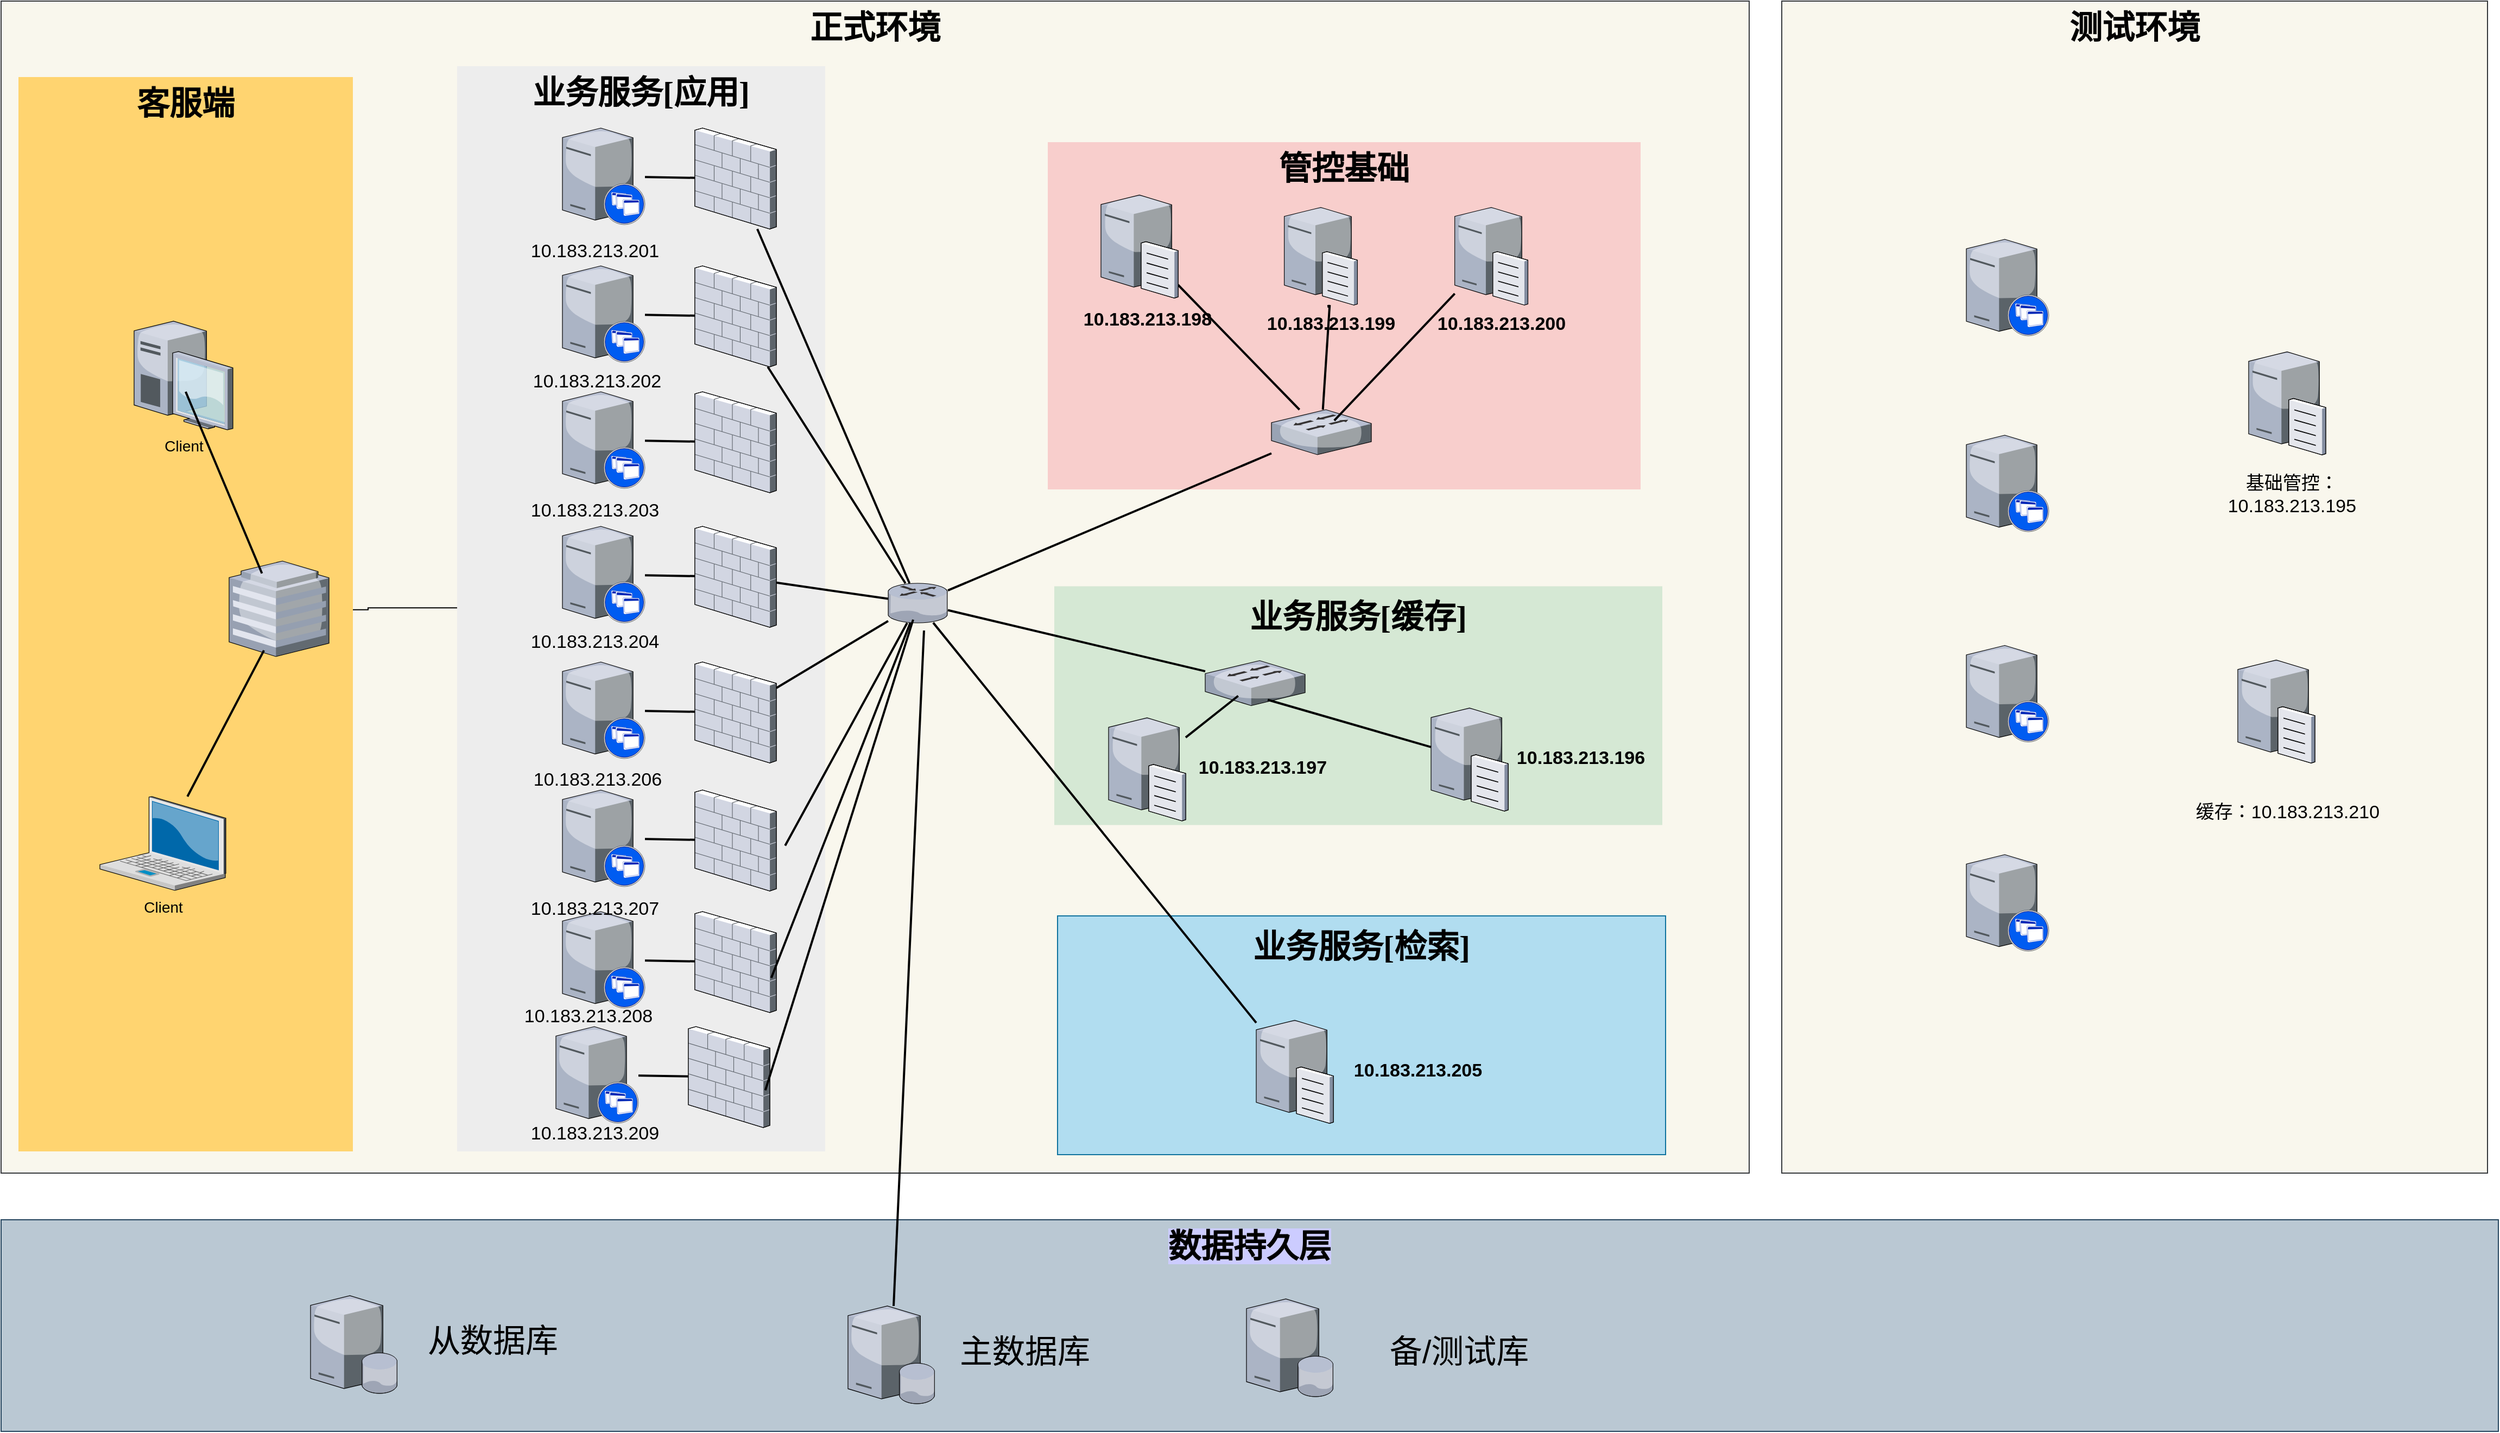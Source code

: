 <mxfile version="20.7.4" type="github">
  <diagram name="Page-1" id="e3a06f82-3646-2815-327d-82caf3d4e204">
    <mxGraphModel dx="2607" dy="1389" grid="1" gridSize="10" guides="1" tooltips="1" connect="1" arrows="1" fold="1" page="1" pageScale="1.5" pageWidth="1169" pageHeight="826" background="none" math="0" shadow="0">
      <root>
        <mxCell id="0" style=";html=1;" />
        <mxCell id="1" style=";html=1;" parent="0" />
        <mxCell id="AShqDRB2V2RO8msGJ4xt-73" value="&lt;div style=&quot;text-align: left;&quot;&gt;&lt;font face=&quot;宋体&quot;&gt;&lt;span style=&quot;font-size: 30px;&quot;&gt;&lt;b&gt;正式环境&lt;/b&gt;&lt;/span&gt;&lt;/font&gt;&lt;/div&gt;" style="whiteSpace=wrap;html=1;fontSize=14;verticalAlign=top;fillColor=#f9f7ed;strokeColor=#36393d;" vertex="1" parent="1">
          <mxGeometry x="120" width="1610" height="1080" as="geometry" />
        </mxCell>
        <mxCell id="6a7d8f32e03d9370-61" value="&lt;b&gt;&lt;font style=&quot;font-size: 30px;&quot;&gt;管控基础&lt;/font&gt;&lt;/b&gt;" style="whiteSpace=wrap;html=1;fillColor=#f8cecc;fontSize=14;strokeColor=none;verticalAlign=top;" parent="1" vertex="1">
          <mxGeometry x="1084" y="130" width="546" height="320" as="geometry" />
        </mxCell>
        <mxCell id="6a7d8f32e03d9370-60" value="&lt;p style=&quot;text-indent: 0pt; text-align: left; vertical-align: middle; line-height: 12pt;&quot; class=&quot;MsoNormal&quot;&gt;&lt;b style=&quot;font-size: 30px;&quot;&gt;&lt;font style=&quot;font-size: 30px;&quot;&gt;&lt;span style=&quot;font-family: 宋体;&quot;&gt;业务服务[&lt;/span&gt;&lt;/font&gt;&lt;/b&gt;&lt;b style=&quot;font-family: 宋体; background-color: initial; text-align: center;&quot;&gt;&lt;span style=&quot;font-size: 30px;&quot;&gt;缓存]&lt;/span&gt;&lt;/b&gt;&lt;/p&gt;" style="whiteSpace=wrap;html=1;fillColor=#d5e8d4;fontSize=14;strokeColor=none;verticalAlign=top;" parent="1" vertex="1">
          <mxGeometry x="1090" y="539.25" width="560" height="220" as="geometry" />
        </mxCell>
        <mxCell id="AShqDRB2V2RO8msGJ4xt-65" value="" style="edgeStyle=orthogonalEdgeStyle;rounded=0;orthogonalLoop=1;jettySize=auto;html=1;fontSize=17;entryX=0.932;entryY=0.681;entryDx=0;entryDy=0;entryPerimeter=0;" edge="1" parent="1">
          <mxGeometry relative="1" as="geometry">
            <mxPoint x="540" y="559.091" as="sourcePoint" />
            <mxPoint x="375.744" y="560.928" as="targetPoint" />
            <Array as="points">
              <mxPoint x="458" y="559" />
              <mxPoint x="458" y="561" />
            </Array>
          </mxGeometry>
        </mxCell>
        <mxCell id="6a7d8f32e03d9370-59" value="&lt;b style=&quot;border-color: var(--border-color); text-align: left; font-size: 30px;&quot;&gt;&lt;font style=&quot;border-color: var(--border-color);&quot;&gt;&lt;span style=&quot;border-color: var(--border-color); font-family: 宋体;&quot;&gt;业务服务[应用&lt;/span&gt;&lt;/font&gt;&lt;/b&gt;&lt;b style=&quot;border-color: var(--border-color); background-color: initial; font-family: 宋体;&quot;&gt;&lt;span style=&quot;border-color: var(--border-color); font-size: 30px;&quot;&gt;]&lt;/span&gt;&lt;/b&gt;" style="whiteSpace=wrap;html=1;fillColor=#EDEDED;fontSize=14;strokeColor=none;verticalAlign=top;" parent="1" vertex="1">
          <mxGeometry x="540" y="60" width="339" height="1000" as="geometry" />
        </mxCell>
        <mxCell id="6a7d8f32e03d9370-57" value="&lt;div style=&quot;text-align: left;&quot;&gt;&lt;font face=&quot;宋体&quot;&gt;&lt;span style=&quot;font-size: 30px;&quot;&gt;&lt;b&gt;客服端&lt;/b&gt;&lt;/span&gt;&lt;/font&gt;&lt;/div&gt;" style="whiteSpace=wrap;html=1;fillColor=#FFD470;gradientColor=none;fontSize=14;strokeColor=none;verticalAlign=top;" parent="1" vertex="1">
          <mxGeometry x="136" y="70" width="308" height="990" as="geometry" />
        </mxCell>
        <mxCell id="6a7d8f32e03d9370-2" value="Client" style="verticalLabelPosition=bottom;aspect=fixed;html=1;verticalAlign=top;strokeColor=none;shape=mxgraph.citrix.laptop_2;fillColor=#66B2FF;gradientColor=#0066CC;fontSize=14;" parent="1" vertex="1">
          <mxGeometry x="211.0" y="733" width="116" height="86.5" as="geometry" />
        </mxCell>
        <mxCell id="6a7d8f32e03d9370-5" value="Client" style="verticalLabelPosition=bottom;aspect=fixed;html=1;verticalAlign=top;strokeColor=none;shape=mxgraph.citrix.desktop;fillColor=#66B2FF;gradientColor=#0066CC;fontSize=14;" parent="1" vertex="1">
          <mxGeometry x="242.5" y="294.9" width="91" height="100.2" as="geometry" />
        </mxCell>
        <mxCell id="6a7d8f32e03d9370-39" style="edgeStyle=none;rounded=0;html=1;startSize=10;endSize=10;jettySize=auto;orthogonalLoop=1;fontSize=14;endArrow=none;endFill=0;strokeWidth=2;" parent="1" source="6a7d8f32e03d9370-8" target="6a7d8f32e03d9370-21" edge="1">
          <mxGeometry relative="1" as="geometry">
            <mxPoint x="737" y="760" as="targetPoint" />
          </mxGeometry>
        </mxCell>
        <mxCell id="6a7d8f32e03d9370-8" value="" style="verticalLabelPosition=bottom;aspect=fixed;html=1;verticalAlign=top;strokeColor=none;shape=mxgraph.citrix.xenapp_server;fillColor=#66B2FF;gradientColor=#0066CC;fontSize=14;" parent="1" vertex="1">
          <mxGeometry x="637.0" y="727" width="76" height="89" as="geometry" />
        </mxCell>
        <mxCell id="6a7d8f32e03d9370-40" style="edgeStyle=none;rounded=0;html=1;startSize=10;endSize=10;jettySize=auto;orthogonalLoop=1;fontSize=14;endArrow=none;endFill=0;strokeWidth=2;" parent="1" source="6a7d8f32e03d9370-9" target="6a7d8f32e03d9370-20" edge="1">
          <mxGeometry relative="1" as="geometry" />
        </mxCell>
        <mxCell id="6a7d8f32e03d9370-9" value="" style="verticalLabelPosition=bottom;aspect=fixed;html=1;verticalAlign=top;strokeColor=none;shape=mxgraph.citrix.xenapp_server;fillColor=#66B2FF;gradientColor=#0066CC;fontSize=14;" parent="1" vertex="1">
          <mxGeometry x="637.0" y="609" width="76" height="89" as="geometry" />
        </mxCell>
        <mxCell id="6a7d8f32e03d9370-41" style="edgeStyle=none;rounded=0;html=1;startSize=10;endSize=10;jettySize=auto;orthogonalLoop=1;fontSize=14;endArrow=none;endFill=0;strokeWidth=2;" parent="1" source="6a7d8f32e03d9370-10" target="6a7d8f32e03d9370-19" edge="1">
          <mxGeometry relative="1" as="geometry" />
        </mxCell>
        <mxCell id="6a7d8f32e03d9370-10" value="" style="verticalLabelPosition=bottom;aspect=fixed;html=1;verticalAlign=top;strokeColor=none;shape=mxgraph.citrix.xenapp_server;fillColor=#66B2FF;gradientColor=#0066CC;fontSize=14;" parent="1" vertex="1">
          <mxGeometry x="637.0" y="484" width="76" height="89" as="geometry" />
        </mxCell>
        <mxCell id="6a7d8f32e03d9370-42" style="edgeStyle=none;rounded=0;html=1;startSize=10;endSize=10;jettySize=auto;orthogonalLoop=1;fontSize=14;endArrow=none;endFill=0;strokeWidth=2;" parent="1" source="6a7d8f32e03d9370-11" target="6a7d8f32e03d9370-18" edge="1">
          <mxGeometry relative="1" as="geometry" />
        </mxCell>
        <mxCell id="6a7d8f32e03d9370-11" value="" style="verticalLabelPosition=bottom;aspect=fixed;html=1;verticalAlign=top;strokeColor=none;shape=mxgraph.citrix.xenapp_server;fillColor=#66B2FF;gradientColor=#0066CC;fontSize=14;" parent="1" vertex="1">
          <mxGeometry x="637.0" y="244" width="76" height="89" as="geometry" />
        </mxCell>
        <mxCell id="6a7d8f32e03d9370-43" style="edgeStyle=none;rounded=0;html=1;startSize=10;endSize=10;jettySize=auto;orthogonalLoop=1;fontSize=14;endArrow=none;endFill=0;strokeWidth=2;" parent="1" source="6a7d8f32e03d9370-12" target="6a7d8f32e03d9370-17" edge="1">
          <mxGeometry relative="1" as="geometry" />
        </mxCell>
        <mxCell id="6a7d8f32e03d9370-12" value="" style="verticalLabelPosition=bottom;aspect=fixed;html=1;verticalAlign=top;strokeColor=none;shape=mxgraph.citrix.xenapp_server;fillColor=#66B2FF;gradientColor=#0066CC;fontSize=14;" parent="1" vertex="1">
          <mxGeometry x="637.0" y="117" width="76" height="89" as="geometry" />
        </mxCell>
        <mxCell id="6a7d8f32e03d9370-52" style="edgeStyle=none;rounded=0;html=1;startSize=10;endSize=10;jettySize=auto;orthogonalLoop=1;fontSize=14;endArrow=none;endFill=0;strokeWidth=2;" parent="1" source="6a7d8f32e03d9370-13" target="6a7d8f32e03d9370-26" edge="1">
          <mxGeometry relative="1" as="geometry" />
        </mxCell>
        <mxCell id="6a7d8f32e03d9370-13" value="" style="verticalLabelPosition=bottom;aspect=fixed;html=1;verticalAlign=top;strokeColor=none;shape=mxgraph.citrix.router;fillColor=#66B2FF;gradientColor=#0066CC;fontSize=14;" parent="1" vertex="1">
          <mxGeometry x="937" y="536.5" width="55" height="36.5" as="geometry" />
        </mxCell>
        <mxCell id="6a7d8f32e03d9370-44" style="edgeStyle=none;rounded=0;html=1;startSize=10;endSize=10;jettySize=auto;orthogonalLoop=1;fontSize=14;endArrow=none;endFill=0;strokeWidth=2;" parent="1" source="6a7d8f32e03d9370-17" target="6a7d8f32e03d9370-13" edge="1">
          <mxGeometry relative="1" as="geometry" />
        </mxCell>
        <mxCell id="6a7d8f32e03d9370-17" value="" style="verticalLabelPosition=bottom;aspect=fixed;html=1;verticalAlign=top;strokeColor=none;shape=mxgraph.citrix.firewall;fillColor=#66B2FF;gradientColor=#0066CC;fontSize=14;" parent="1" vertex="1">
          <mxGeometry x="759" y="117" width="75" height="93" as="geometry" />
        </mxCell>
        <mxCell id="6a7d8f32e03d9370-45" style="edgeStyle=none;rounded=0;html=1;startSize=10;endSize=10;jettySize=auto;orthogonalLoop=1;fontSize=14;endArrow=none;endFill=0;strokeWidth=2;" parent="1" source="6a7d8f32e03d9370-18" target="6a7d8f32e03d9370-13" edge="1">
          <mxGeometry relative="1" as="geometry" />
        </mxCell>
        <mxCell id="6a7d8f32e03d9370-18" value="" style="verticalLabelPosition=bottom;aspect=fixed;html=1;verticalAlign=top;strokeColor=none;shape=mxgraph.citrix.firewall;fillColor=#66B2FF;gradientColor=#0066CC;fontSize=14;" parent="1" vertex="1">
          <mxGeometry x="759" y="244" width="75" height="93" as="geometry" />
        </mxCell>
        <mxCell id="6a7d8f32e03d9370-46" style="edgeStyle=none;rounded=0;html=1;startSize=10;endSize=10;jettySize=auto;orthogonalLoop=1;fontSize=14;endArrow=none;endFill=0;strokeWidth=2;" parent="1" source="6a7d8f32e03d9370-19" target="6a7d8f32e03d9370-13" edge="1">
          <mxGeometry relative="1" as="geometry" />
        </mxCell>
        <mxCell id="6a7d8f32e03d9370-19" value="" style="verticalLabelPosition=bottom;aspect=fixed;html=1;verticalAlign=top;strokeColor=none;shape=mxgraph.citrix.firewall;fillColor=#66B2FF;gradientColor=#0066CC;fontSize=14;" parent="1" vertex="1">
          <mxGeometry x="759" y="484" width="75" height="93" as="geometry" />
        </mxCell>
        <mxCell id="6a7d8f32e03d9370-47" style="edgeStyle=none;rounded=0;html=1;startSize=10;endSize=10;jettySize=auto;orthogonalLoop=1;fontSize=14;endArrow=none;endFill=0;strokeWidth=2;" parent="1" source="6a7d8f32e03d9370-20" target="6a7d8f32e03d9370-13" edge="1">
          <mxGeometry relative="1" as="geometry" />
        </mxCell>
        <mxCell id="6a7d8f32e03d9370-20" value="" style="verticalLabelPosition=bottom;aspect=fixed;html=1;verticalAlign=top;strokeColor=none;shape=mxgraph.citrix.firewall;fillColor=#66B2FF;gradientColor=#0066CC;fontSize=14;" parent="1" vertex="1">
          <mxGeometry x="759" y="609" width="75" height="93" as="geometry" />
        </mxCell>
        <mxCell id="6a7d8f32e03d9370-48" style="edgeStyle=none;rounded=0;html=1;startSize=10;endSize=10;jettySize=auto;orthogonalLoop=1;fontSize=14;endArrow=none;endFill=0;strokeWidth=2;exitX=1.108;exitY=0.551;exitDx=0;exitDy=0;exitPerimeter=0;" parent="1" source="6a7d8f32e03d9370-21" target="6a7d8f32e03d9370-13" edge="1">
          <mxGeometry relative="1" as="geometry" />
        </mxCell>
        <mxCell id="6a7d8f32e03d9370-21" value="" style="verticalLabelPosition=bottom;aspect=fixed;html=1;verticalAlign=top;strokeColor=none;shape=mxgraph.citrix.firewall;fillColor=#66B2FF;gradientColor=#0066CC;fontSize=14;" parent="1" vertex="1">
          <mxGeometry x="759" y="727" width="75" height="93" as="geometry" />
        </mxCell>
        <mxCell id="6a7d8f32e03d9370-24" value="" style="verticalLabelPosition=bottom;aspect=fixed;html=1;verticalAlign=top;strokeColor=none;shape=mxgraph.citrix.hq_enterprise;fillColor=#66B2FF;gradientColor=#0066CC;fontSize=14;" parent="1" vertex="1">
          <mxGeometry x="330" y="516" width="92" height="88" as="geometry" />
        </mxCell>
        <mxCell id="6a7d8f32e03d9370-53" style="edgeStyle=none;rounded=0;html=1;startSize=10;endSize=10;jettySize=auto;orthogonalLoop=1;fontSize=14;endArrow=none;endFill=0;strokeWidth=2;" parent="1" source="6a7d8f32e03d9370-26" target="AShqDRB2V2RO8msGJ4xt-2" edge="1">
          <mxGeometry relative="1" as="geometry">
            <mxPoint x="1234.498" y="409.0" as="targetPoint" />
          </mxGeometry>
        </mxCell>
        <mxCell id="6a7d8f32e03d9370-54" style="edgeStyle=none;rounded=0;html=1;startSize=10;endSize=10;jettySize=auto;orthogonalLoop=1;fontSize=14;endArrow=none;endFill=0;strokeWidth=2;startArrow=none;" parent="1" source="AShqDRB2V2RO8msGJ4xt-11" target="AShqDRB2V2RO8msGJ4xt-3" edge="1">
          <mxGeometry relative="1" as="geometry">
            <mxPoint x="1359" y="433.9" as="targetPoint" />
          </mxGeometry>
        </mxCell>
        <mxCell id="6a7d8f32e03d9370-26" value="" style="verticalLabelPosition=bottom;aspect=fixed;html=1;verticalAlign=top;strokeColor=none;shape=mxgraph.citrix.switch;fillColor=#66B2FF;gradientColor=#0066CC;fontSize=14;" parent="1" vertex="1">
          <mxGeometry x="1290" y="376.5" width="92" height="41.5" as="geometry" />
        </mxCell>
        <mxCell id="AShqDRB2V2RO8msGJ4xt-2" value="" style="verticalLabelPosition=bottom;sketch=0;aspect=fixed;html=1;verticalAlign=top;align=center;outlineConnect=0;shape=mxgraph.citrix.file_server;labelBackgroundColor=none;" vertex="1" parent="1">
          <mxGeometry x="1133" y="176.5" width="71" height="97" as="geometry" />
        </mxCell>
        <mxCell id="AShqDRB2V2RO8msGJ4xt-3" value="" style="verticalLabelPosition=bottom;sketch=0;aspect=fixed;html=1;verticalAlign=top;strokeColor=none;align=center;outlineConnect=0;shape=mxgraph.citrix.file_server;" vertex="1" parent="1">
          <mxGeometry x="1301.83" y="188" width="67.34" height="92" as="geometry" />
        </mxCell>
        <mxCell id="AShqDRB2V2RO8msGJ4xt-8" value="10.183.213.198" style="text;strokeColor=none;align=center;fillColor=none;html=1;verticalAlign=middle;whiteSpace=wrap;rounded=0;labelBackgroundColor=none;fontSize=17;fontStyle=1" vertex="1" parent="1">
          <mxGeometry x="1110.5" y="278.5" width="130" height="30" as="geometry" />
        </mxCell>
        <mxCell id="AShqDRB2V2RO8msGJ4xt-13" value="&lt;b&gt;&lt;font style=&quot;font-size: 30px; background-color: rgb(204, 204, 255);&quot;&gt;数据持久层&lt;/font&gt;&lt;/b&gt;" style="whiteSpace=wrap;html=1;fontSize=14;verticalAlign=top;fillColor=#bac8d3;strokeColor=#23445d;" vertex="1" parent="1">
          <mxGeometry x="120" y="1123" width="2300" height="195" as="geometry" />
        </mxCell>
        <mxCell id="AShqDRB2V2RO8msGJ4xt-16" value="" style="verticalLabelPosition=bottom;sketch=0;aspect=fixed;html=1;verticalAlign=top;strokeColor=none;align=center;outlineConnect=0;shape=mxgraph.citrix.database_server;labelBackgroundColor=none;fontSize=30;" vertex="1" parent="1">
          <mxGeometry x="900" y="1202.5" width="80" height="90" as="geometry" />
        </mxCell>
        <mxCell id="AShqDRB2V2RO8msGJ4xt-17" value="" style="verticalLabelPosition=bottom;sketch=0;aspect=fixed;html=1;verticalAlign=top;strokeColor=none;align=center;outlineConnect=0;shape=mxgraph.citrix.database_server;labelBackgroundColor=none;fontSize=30;" vertex="1" parent="1">
          <mxGeometry x="1267" y="1196" width="80" height="90" as="geometry" />
        </mxCell>
        <mxCell id="AShqDRB2V2RO8msGJ4xt-18" value="" style="verticalLabelPosition=bottom;sketch=0;aspect=fixed;html=1;verticalAlign=top;strokeColor=none;align=center;outlineConnect=0;shape=mxgraph.citrix.database_server;labelBackgroundColor=none;fontSize=30;" vertex="1" parent="1">
          <mxGeometry x="405" y="1193" width="80" height="90" as="geometry" />
        </mxCell>
        <mxCell id="AShqDRB2V2RO8msGJ4xt-19" value="主数据库" style="text;strokeColor=none;align=center;fillColor=none;html=1;verticalAlign=middle;whiteSpace=wrap;rounded=0;labelBackgroundColor=none;fontSize=30;" vertex="1" parent="1">
          <mxGeometry x="993" y="1228.5" width="140" height="30" as="geometry" />
        </mxCell>
        <mxCell id="AShqDRB2V2RO8msGJ4xt-20" value="从数据库" style="text;strokeColor=none;align=center;fillColor=none;html=1;verticalAlign=middle;whiteSpace=wrap;rounded=0;labelBackgroundColor=none;fontSize=30;" vertex="1" parent="1">
          <mxGeometry x="503" y="1219" width="140" height="30" as="geometry" />
        </mxCell>
        <mxCell id="AShqDRB2V2RO8msGJ4xt-21" value="备/测试库" style="text;strokeColor=none;align=center;fillColor=none;html=1;verticalAlign=middle;whiteSpace=wrap;rounded=0;labelBackgroundColor=none;fontSize=30;" vertex="1" parent="1">
          <mxGeometry x="1392.5" y="1229" width="140" height="30" as="geometry" />
        </mxCell>
        <mxCell id="AShqDRB2V2RO8msGJ4xt-22" value="" style="verticalLabelPosition=bottom;sketch=0;aspect=fixed;html=1;verticalAlign=top;align=center;outlineConnect=0;shape=mxgraph.citrix.file_server;labelBackgroundColor=none;" vertex="1" parent="1">
          <mxGeometry x="1437" y="649.25" width="71" height="97" as="geometry" />
        </mxCell>
        <mxCell id="AShqDRB2V2RO8msGJ4xt-23" value="10.183.213.196" style="text;strokeColor=none;align=center;fillColor=none;html=1;verticalAlign=middle;whiteSpace=wrap;rounded=0;labelBackgroundColor=none;fontSize=17;fontStyle=1" vertex="1" parent="1">
          <mxGeometry x="1510" y="682.75" width="130" height="30" as="geometry" />
        </mxCell>
        <mxCell id="AShqDRB2V2RO8msGJ4xt-24" value="" style="verticalLabelPosition=bottom;sketch=0;aspect=fixed;html=1;verticalAlign=top;align=center;outlineConnect=0;shape=mxgraph.citrix.file_server;labelBackgroundColor=none;" vertex="1" parent="1">
          <mxGeometry x="1140" y="658.25" width="71" height="97" as="geometry" />
        </mxCell>
        <mxCell id="AShqDRB2V2RO8msGJ4xt-25" value="10.183.213.197" style="text;strokeColor=none;align=center;fillColor=none;html=1;verticalAlign=middle;whiteSpace=wrap;rounded=0;labelBackgroundColor=none;fontSize=17;fontStyle=1" vertex="1" parent="1">
          <mxGeometry x="1217" y="691.75" width="130" height="30" as="geometry" />
        </mxCell>
        <mxCell id="AShqDRB2V2RO8msGJ4xt-26" value="" style="verticalLabelPosition=bottom;aspect=fixed;html=1;verticalAlign=top;strokeColor=none;shape=mxgraph.citrix.switch;fillColor=#66B2FF;gradientColor=#0066CC;fontSize=14;" vertex="1" parent="1">
          <mxGeometry x="1229" y="607.75" width="92" height="41.5" as="geometry" />
        </mxCell>
        <mxCell id="AShqDRB2V2RO8msGJ4xt-29" style="edgeStyle=none;rounded=0;html=1;startSize=10;endSize=10;jettySize=auto;orthogonalLoop=1;fontSize=14;endArrow=none;endFill=0;strokeWidth=2;entryX=0.33;entryY=0.783;entryDx=0;entryDy=0;entryPerimeter=0;" edge="1" parent="1" source="AShqDRB2V2RO8msGJ4xt-24" target="AShqDRB2V2RO8msGJ4xt-26">
          <mxGeometry relative="1" as="geometry">
            <mxPoint x="1048" y="454.959" as="sourcePoint" />
            <mxPoint x="1300" y="639.25" as="targetPoint" />
          </mxGeometry>
        </mxCell>
        <mxCell id="AShqDRB2V2RO8msGJ4xt-30" style="edgeStyle=none;rounded=0;html=1;startSize=10;endSize=10;jettySize=auto;orthogonalLoop=1;fontSize=14;endArrow=none;endFill=0;strokeWidth=2;entryX=0.626;entryY=0.871;entryDx=0;entryDy=0;entryPerimeter=0;" edge="1" parent="1" source="AShqDRB2V2RO8msGJ4xt-22" target="AShqDRB2V2RO8msGJ4xt-26">
          <mxGeometry relative="1" as="geometry">
            <mxPoint x="1221.0" y="697.859" as="sourcePoint" />
            <mxPoint x="1327.56" y="641.156" as="targetPoint" />
          </mxGeometry>
        </mxCell>
        <mxCell id="AShqDRB2V2RO8msGJ4xt-32" style="edgeStyle=none;rounded=0;html=1;startSize=10;endSize=10;jettySize=auto;orthogonalLoop=1;fontSize=14;endArrow=none;endFill=0;strokeWidth=2;" edge="1" parent="1" source="6a7d8f32e03d9370-13" target="AShqDRB2V2RO8msGJ4xt-26">
          <mxGeometry relative="1" as="geometry">
            <mxPoint x="1038" y="605.709" as="sourcePoint" />
            <mxPoint x="1185.0" y="554.709" as="targetPoint" />
          </mxGeometry>
        </mxCell>
        <mxCell id="AShqDRB2V2RO8msGJ4xt-33" value="&lt;p style=&quot;text-indent: 0pt; text-align: left; vertical-align: middle; line-height: 12pt;&quot; class=&quot;MsoNormal&quot;&gt;&lt;b style=&quot;font-size: 30px;&quot;&gt;&lt;font style=&quot;font-size: 30px;&quot;&gt;&lt;span style=&quot;font-family: 宋体;&quot;&gt;业务服务[检索&lt;/span&gt;&lt;/font&gt;&lt;/b&gt;&lt;b style=&quot;font-family: 宋体; background-color: initial; text-align: center;&quot;&gt;&lt;span style=&quot;font-size: 30px;&quot;&gt;]&lt;/span&gt;&lt;/b&gt;&lt;/p&gt;" style="whiteSpace=wrap;html=1;fillColor=#b1ddf0;fontSize=14;strokeColor=#10739e;verticalAlign=top;" vertex="1" parent="1">
          <mxGeometry x="1093" y="843" width="560" height="220" as="geometry" />
        </mxCell>
        <mxCell id="AShqDRB2V2RO8msGJ4xt-34" value="" style="verticalLabelPosition=bottom;sketch=0;aspect=fixed;html=1;verticalAlign=top;align=center;outlineConnect=0;shape=mxgraph.citrix.file_server;labelBackgroundColor=none;" vertex="1" parent="1">
          <mxGeometry x="1276" y="937" width="71" height="97" as="geometry" />
        </mxCell>
        <mxCell id="AShqDRB2V2RO8msGJ4xt-35" value="10.183.213.205" style="text;strokeColor=none;align=center;fillColor=none;html=1;verticalAlign=middle;whiteSpace=wrap;rounded=0;labelBackgroundColor=none;fontSize=17;fontStyle=1" vertex="1" parent="1">
          <mxGeometry x="1360" y="970.5" width="130" height="30" as="geometry" />
        </mxCell>
        <mxCell id="AShqDRB2V2RO8msGJ4xt-39" style="edgeStyle=none;rounded=0;html=1;startSize=10;endSize=10;jettySize=auto;orthogonalLoop=1;fontSize=14;endArrow=none;endFill=0;strokeWidth=2;exitX=0.754;exitY=0.995;exitDx=0;exitDy=0;exitPerimeter=0;" edge="1" parent="1" source="6a7d8f32e03d9370-13" target="AShqDRB2V2RO8msGJ4xt-34">
          <mxGeometry relative="1" as="geometry">
            <mxPoint x="960" y="564" as="sourcePoint" />
            <mxPoint x="1246.579" y="573.75" as="targetPoint" />
          </mxGeometry>
        </mxCell>
        <mxCell id="AShqDRB2V2RO8msGJ4xt-40" style="edgeStyle=none;rounded=0;html=1;startSize=10;endSize=10;jettySize=auto;orthogonalLoop=1;fontSize=14;endArrow=none;endFill=0;strokeWidth=2;" edge="1" parent="1" source="AShqDRB2V2RO8msGJ4xt-41" target="AShqDRB2V2RO8msGJ4xt-42">
          <mxGeometry relative="1" as="geometry">
            <mxPoint x="737" y="872" as="targetPoint" />
          </mxGeometry>
        </mxCell>
        <mxCell id="AShqDRB2V2RO8msGJ4xt-41" value="" style="verticalLabelPosition=bottom;aspect=fixed;html=1;verticalAlign=top;strokeColor=none;shape=mxgraph.citrix.xenapp_server;fillColor=#66B2FF;gradientColor=#0066CC;fontSize=14;" vertex="1" parent="1">
          <mxGeometry x="637.0" y="839" width="76" height="89" as="geometry" />
        </mxCell>
        <mxCell id="AShqDRB2V2RO8msGJ4xt-42" value="" style="verticalLabelPosition=bottom;aspect=fixed;html=1;verticalAlign=top;strokeColor=none;shape=mxgraph.citrix.firewall;fillColor=#66B2FF;gradientColor=#0066CC;fontSize=14;" vertex="1" parent="1">
          <mxGeometry x="759" y="839" width="75" height="93" as="geometry" />
        </mxCell>
        <mxCell id="AShqDRB2V2RO8msGJ4xt-46" style="edgeStyle=none;rounded=0;html=1;startSize=10;endSize=10;jettySize=auto;orthogonalLoop=1;fontSize=14;endArrow=none;endFill=0;strokeWidth=2;" edge="1" parent="1" source="AShqDRB2V2RO8msGJ4xt-47" target="AShqDRB2V2RO8msGJ4xt-48">
          <mxGeometry relative="1" as="geometry" />
        </mxCell>
        <mxCell id="AShqDRB2V2RO8msGJ4xt-47" value="" style="verticalLabelPosition=bottom;aspect=fixed;html=1;verticalAlign=top;strokeColor=none;shape=mxgraph.citrix.xenapp_server;fillColor=#66B2FF;gradientColor=#0066CC;fontSize=14;" vertex="1" parent="1">
          <mxGeometry x="637.0" y="360" width="76" height="89" as="geometry" />
        </mxCell>
        <mxCell id="AShqDRB2V2RO8msGJ4xt-48" value="" style="verticalLabelPosition=bottom;aspect=fixed;html=1;verticalAlign=top;strokeColor=none;shape=mxgraph.citrix.firewall;fillColor=#66B2FF;gradientColor=#0066CC;fontSize=14;" vertex="1" parent="1">
          <mxGeometry x="759" y="360" width="75" height="93" as="geometry" />
        </mxCell>
        <mxCell id="AShqDRB2V2RO8msGJ4xt-49" style="edgeStyle=none;rounded=0;html=1;startSize=10;endSize=10;jettySize=auto;orthogonalLoop=1;fontSize=14;endArrow=none;endFill=0;strokeWidth=2;" edge="1" parent="1" source="AShqDRB2V2RO8msGJ4xt-50" target="AShqDRB2V2RO8msGJ4xt-51">
          <mxGeometry relative="1" as="geometry">
            <mxPoint x="731" y="978" as="targetPoint" />
          </mxGeometry>
        </mxCell>
        <mxCell id="AShqDRB2V2RO8msGJ4xt-50" value="" style="verticalLabelPosition=bottom;aspect=fixed;html=1;verticalAlign=top;strokeColor=none;shape=mxgraph.citrix.xenapp_server;fillColor=#66B2FF;gradientColor=#0066CC;fontSize=14;" vertex="1" parent="1">
          <mxGeometry x="631.0" y="945" width="76" height="89" as="geometry" />
        </mxCell>
        <mxCell id="AShqDRB2V2RO8msGJ4xt-51" value="" style="verticalLabelPosition=bottom;aspect=fixed;html=1;verticalAlign=top;strokeColor=none;shape=mxgraph.citrix.firewall;fillColor=#66B2FF;gradientColor=#0066CC;fontSize=14;" vertex="1" parent="1">
          <mxGeometry x="753" y="945" width="75" height="93" as="geometry" />
        </mxCell>
        <mxCell id="AShqDRB2V2RO8msGJ4xt-52" style="edgeStyle=none;rounded=0;html=1;startSize=10;endSize=10;jettySize=auto;orthogonalLoop=1;fontSize=14;endArrow=none;endFill=0;strokeWidth=2;exitX=0.938;exitY=0.657;exitDx=0;exitDy=0;exitPerimeter=0;" edge="1" parent="1" source="AShqDRB2V2RO8msGJ4xt-42" target="6a7d8f32e03d9370-13">
          <mxGeometry relative="1" as="geometry">
            <mxPoint x="842.212" y="737" as="sourcePoint" />
            <mxPoint x="960.484" y="583" as="targetPoint" />
          </mxGeometry>
        </mxCell>
        <mxCell id="AShqDRB2V2RO8msGJ4xt-53" style="edgeStyle=none;rounded=0;html=1;startSize=10;endSize=10;jettySize=auto;orthogonalLoop=1;fontSize=14;endArrow=none;endFill=0;strokeWidth=2;exitX=0.945;exitY=0.631;exitDx=0;exitDy=0;exitPerimeter=0;" edge="1" parent="1" source="AShqDRB2V2RO8msGJ4xt-51">
          <mxGeometry relative="1" as="geometry">
            <mxPoint x="839.35" y="910.101" as="sourcePoint" />
            <mxPoint x="960" y="570" as="targetPoint" />
          </mxGeometry>
        </mxCell>
        <mxCell id="AShqDRB2V2RO8msGJ4xt-55" value="&lt;font style=&quot;font-size: 17px;&quot;&gt;10.183.213.201&lt;/font&gt;" style="text;align=center;html=1;verticalAlign=middle;whiteSpace=wrap;rounded=0;labelBackgroundColor=none;fontSize=30;" vertex="1" parent="1">
          <mxGeometry x="637" y="210" width="60" height="30" as="geometry" />
        </mxCell>
        <mxCell id="AShqDRB2V2RO8msGJ4xt-57" value="&lt;font style=&quot;font-size: 17px;&quot;&gt;10.183.213.202&lt;/font&gt;" style="text;align=center;html=1;verticalAlign=middle;whiteSpace=wrap;rounded=0;labelBackgroundColor=none;fontSize=30;" vertex="1" parent="1">
          <mxGeometry x="639" y="330" width="60" height="30" as="geometry" />
        </mxCell>
        <mxCell id="AShqDRB2V2RO8msGJ4xt-58" value="&lt;font style=&quot;font-size: 17px;&quot;&gt;10.183.213.203&lt;/font&gt;" style="text;align=center;html=1;verticalAlign=middle;whiteSpace=wrap;rounded=0;labelBackgroundColor=none;fontSize=30;" vertex="1" parent="1">
          <mxGeometry x="637" y="449" width="60" height="30" as="geometry" />
        </mxCell>
        <mxCell id="AShqDRB2V2RO8msGJ4xt-59" value="&lt;font style=&quot;font-size: 17px;&quot;&gt;10.183.213.204&lt;/font&gt;" style="text;align=center;html=1;verticalAlign=middle;whiteSpace=wrap;rounded=0;labelBackgroundColor=none;fontSize=30;" vertex="1" parent="1">
          <mxGeometry x="637" y="569.5" width="60" height="30" as="geometry" />
        </mxCell>
        <mxCell id="AShqDRB2V2RO8msGJ4xt-60" value="&lt;font style=&quot;font-size: 17px;&quot;&gt;10.183.213.206&lt;/font&gt;" style="text;align=center;html=1;verticalAlign=middle;whiteSpace=wrap;rounded=0;labelBackgroundColor=none;fontSize=30;" vertex="1" parent="1">
          <mxGeometry x="639" y="697" width="61" height="30" as="geometry" />
        </mxCell>
        <mxCell id="AShqDRB2V2RO8msGJ4xt-61" value="&lt;font style=&quot;font-size: 17px;&quot;&gt;10.183.213.207&lt;/font&gt;" style="text;align=center;html=1;verticalAlign=middle;whiteSpace=wrap;rounded=0;labelBackgroundColor=none;fontSize=30;" vertex="1" parent="1">
          <mxGeometry x="637" y="816" width="60" height="30" as="geometry" />
        </mxCell>
        <mxCell id="AShqDRB2V2RO8msGJ4xt-62" value="&lt;font style=&quot;font-size: 17px;&quot;&gt;10.183.213.208&lt;/font&gt;" style="text;align=center;html=1;verticalAlign=middle;whiteSpace=wrap;rounded=0;labelBackgroundColor=none;fontSize=30;" vertex="1" parent="1">
          <mxGeometry x="631" y="915" width="60" height="30" as="geometry" />
        </mxCell>
        <mxCell id="AShqDRB2V2RO8msGJ4xt-63" value="&lt;font style=&quot;font-size: 17px;&quot;&gt;10.183.213.209&lt;/font&gt;" style="text;align=center;html=1;verticalAlign=middle;whiteSpace=wrap;rounded=0;labelBackgroundColor=none;fontSize=30;" vertex="1" parent="1">
          <mxGeometry x="637" y="1023" width="60" height="30" as="geometry" />
        </mxCell>
        <mxCell id="AShqDRB2V2RO8msGJ4xt-74" value="&lt;div style=&quot;text-align: left;&quot;&gt;&lt;font face=&quot;宋体&quot;&gt;&lt;span style=&quot;font-size: 30px;&quot;&gt;&lt;b&gt;测试环境&lt;/b&gt;&lt;/span&gt;&lt;/font&gt;&lt;/div&gt;" style="whiteSpace=wrap;html=1;fontSize=14;verticalAlign=top;fillColor=#f9f7ed;strokeColor=#36393d;" vertex="1" parent="1">
          <mxGeometry x="1760" width="650" height="1080" as="geometry" />
        </mxCell>
        <mxCell id="AShqDRB2V2RO8msGJ4xt-76" style="edgeStyle=none;rounded=0;html=1;startSize=10;endSize=10;jettySize=auto;orthogonalLoop=1;fontSize=14;endArrow=none;endFill=0;strokeWidth=2;exitX=0.754;exitY=0.995;exitDx=0;exitDy=0;exitPerimeter=0;entryX=0.329;entryY=0.129;entryDx=0;entryDy=0;entryPerimeter=0;" edge="1" parent="1" target="6a7d8f32e03d9370-24">
          <mxGeometry relative="1" as="geometry">
            <mxPoint x="290.0" y="359.998" as="sourcePoint" />
            <mxPoint x="587.53" y="728.689" as="targetPoint" />
          </mxGeometry>
        </mxCell>
        <mxCell id="AShqDRB2V2RO8msGJ4xt-77" style="edgeStyle=none;rounded=0;html=1;startSize=10;endSize=10;jettySize=auto;orthogonalLoop=1;fontSize=14;endArrow=none;endFill=0;strokeWidth=2;entryX=0.349;entryY=0.935;entryDx=0;entryDy=0;entryPerimeter=0;" edge="1" parent="1" source="6a7d8f32e03d9370-2" target="6a7d8f32e03d9370-24">
          <mxGeometry relative="1" as="geometry">
            <mxPoint x="300" y="369.998" as="sourcePoint" />
            <mxPoint x="370.268" y="537.352" as="targetPoint" />
          </mxGeometry>
        </mxCell>
        <mxCell id="AShqDRB2V2RO8msGJ4xt-81" style="edgeStyle=none;rounded=0;html=1;startSize=10;endSize=10;jettySize=auto;orthogonalLoop=1;fontSize=14;endArrow=none;endFill=0;strokeWidth=2;" edge="1" parent="1" source="AShqDRB2V2RO8msGJ4xt-16">
          <mxGeometry relative="1" as="geometry">
            <mxPoint x="833.875" y="1013.683" as="sourcePoint" />
            <mxPoint x="970" y="580" as="targetPoint" />
          </mxGeometry>
        </mxCell>
        <mxCell id="AShqDRB2V2RO8msGJ4xt-83" value="" style="verticalLabelPosition=bottom;sketch=0;aspect=fixed;html=1;verticalAlign=top;align=center;outlineConnect=0;shape=mxgraph.citrix.file_server;labelBackgroundColor=none;" vertex="1" parent="1">
          <mxGeometry x="2180" y="605" width="71" height="97" as="geometry" />
        </mxCell>
        <mxCell id="AShqDRB2V2RO8msGJ4xt-84" value="" style="verticalLabelPosition=bottom;sketch=0;aspect=fixed;html=1;verticalAlign=top;align=center;outlineConnect=0;shape=mxgraph.citrix.file_server;labelBackgroundColor=none;" vertex="1" parent="1">
          <mxGeometry x="2190" y="321" width="71" height="97" as="geometry" />
        </mxCell>
        <mxCell id="AShqDRB2V2RO8msGJ4xt-85" value="" style="verticalLabelPosition=bottom;aspect=fixed;html=1;verticalAlign=top;strokeColor=none;shape=mxgraph.citrix.xenapp_server;fillColor=#66B2FF;gradientColor=#0066CC;fontSize=14;" vertex="1" parent="1">
          <mxGeometry x="1930" y="219.5" width="76" height="89" as="geometry" />
        </mxCell>
        <mxCell id="AShqDRB2V2RO8msGJ4xt-90" value="" style="verticalLabelPosition=bottom;aspect=fixed;html=1;verticalAlign=top;strokeColor=none;shape=mxgraph.citrix.xenapp_server;fillColor=#66B2FF;gradientColor=#0066CC;fontSize=14;" vertex="1" parent="1">
          <mxGeometry x="1930" y="400" width="76" height="89" as="geometry" />
        </mxCell>
        <mxCell id="AShqDRB2V2RO8msGJ4xt-91" value="" style="verticalLabelPosition=bottom;aspect=fixed;html=1;verticalAlign=top;strokeColor=none;shape=mxgraph.citrix.xenapp_server;fillColor=#66B2FF;gradientColor=#0066CC;fontSize=14;" vertex="1" parent="1">
          <mxGeometry x="1930" y="593.75" width="76" height="89" as="geometry" />
        </mxCell>
        <mxCell id="AShqDRB2V2RO8msGJ4xt-92" value="基础管控：10.183.213.195" style="text;strokeColor=none;align=center;fillColor=none;html=1;verticalAlign=middle;whiteSpace=wrap;rounded=0;labelBackgroundColor=none;fontSize=17;" vertex="1" parent="1">
          <mxGeometry x="2130" y="440" width="200" height="30" as="geometry" />
        </mxCell>
        <mxCell id="AShqDRB2V2RO8msGJ4xt-93" value="缓存：10.183.213.210" style="text;strokeColor=none;align=center;fillColor=none;html=1;verticalAlign=middle;whiteSpace=wrap;rounded=0;labelBackgroundColor=none;fontSize=17;" vertex="1" parent="1">
          <mxGeometry x="2125.5" y="733" width="200" height="30" as="geometry" />
        </mxCell>
        <mxCell id="AShqDRB2V2RO8msGJ4xt-94" value="" style="verticalLabelPosition=bottom;aspect=fixed;html=1;verticalAlign=top;strokeColor=none;shape=mxgraph.citrix.xenapp_server;fillColor=#66B2FF;gradientColor=#0066CC;fontSize=14;" vertex="1" parent="1">
          <mxGeometry x="1930" y="786.5" width="76" height="89" as="geometry" />
        </mxCell>
        <mxCell id="AShqDRB2V2RO8msGJ4xt-11" value="10.183.213.199" style="text;strokeColor=none;align=center;fillColor=none;html=1;verticalAlign=middle;whiteSpace=wrap;rounded=0;labelBackgroundColor=none;fontSize=17;fontStyle=1" vertex="1" parent="1">
          <mxGeometry x="1280" y="282.5" width="130" height="30" as="geometry" />
        </mxCell>
        <mxCell id="AShqDRB2V2RO8msGJ4xt-95" value="" style="edgeStyle=none;rounded=0;html=1;startSize=10;endSize=10;jettySize=auto;orthogonalLoop=1;fontSize=14;endArrow=none;endFill=0;strokeWidth=2;entryX=0.621;entryY=1;entryDx=0;entryDy=0;entryPerimeter=0;" edge="1" parent="1" source="6a7d8f32e03d9370-26" target="AShqDRB2V2RO8msGJ4xt-3">
          <mxGeometry relative="1" as="geometry">
            <mxPoint x="1335.936" y="376.5" as="sourcePoint" />
            <mxPoint x="1335.649" y="282.5" as="targetPoint" />
          </mxGeometry>
        </mxCell>
        <mxCell id="AShqDRB2V2RO8msGJ4xt-96" value="" style="verticalLabelPosition=bottom;sketch=0;aspect=fixed;html=1;verticalAlign=top;strokeColor=none;align=center;outlineConnect=0;shape=mxgraph.citrix.file_server;" vertex="1" parent="1">
          <mxGeometry x="1458.83" y="188" width="67.34" height="92" as="geometry" />
        </mxCell>
        <mxCell id="AShqDRB2V2RO8msGJ4xt-97" value="10.183.213.200" style="text;strokeColor=none;align=center;fillColor=none;html=1;verticalAlign=middle;whiteSpace=wrap;rounded=0;labelBackgroundColor=none;fontSize=17;fontStyle=1" vertex="1" parent="1">
          <mxGeometry x="1437" y="282.5" width="130" height="30" as="geometry" />
        </mxCell>
        <mxCell id="AShqDRB2V2RO8msGJ4xt-98" value="" style="edgeStyle=none;rounded=0;html=1;startSize=10;endSize=10;jettySize=auto;orthogonalLoop=1;fontSize=14;endArrow=none;endFill=0;strokeWidth=2;" edge="1" parent="1" target="AShqDRB2V2RO8msGJ4xt-96">
          <mxGeometry relative="1" as="geometry">
            <mxPoint x="1347.872" y="386.5" as="sourcePoint" />
            <mxPoint x="1353.647" y="322.5" as="targetPoint" />
          </mxGeometry>
        </mxCell>
      </root>
    </mxGraphModel>
  </diagram>
</mxfile>

